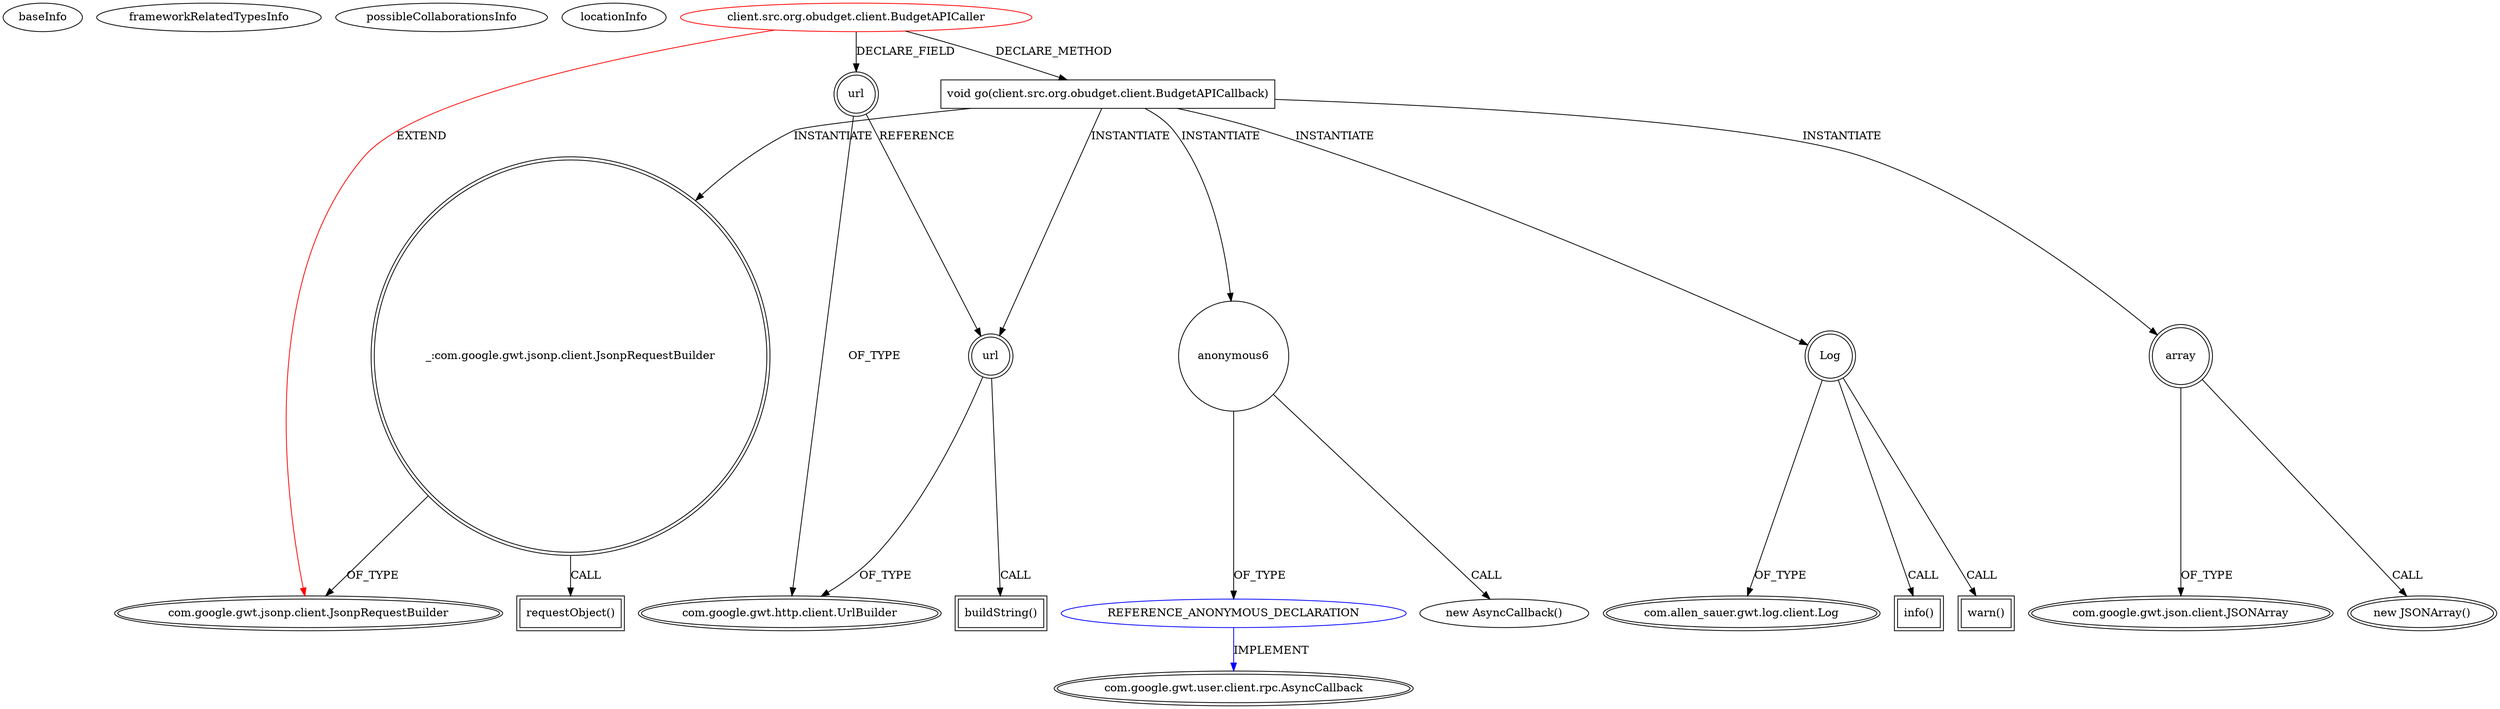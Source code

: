 digraph {
baseInfo[graphId=1172,category="extension_graph",isAnonymous=false,possibleRelation=true]
frameworkRelatedTypesInfo[0="com.google.gwt.jsonp.client.JsonpRequestBuilder"]
possibleCollaborationsInfo[0="1172~CLIENT_METHOD_DECLARATION-INSTANTIATION-~com.google.gwt.jsonp.client.JsonpRequestBuilder ~com.google.gwt.user.client.rpc.AsyncCallback ~false~true"]
locationInfo[projectName="daonb-obudget",filePath="/daonb-obudget/obudget-master/src/client/src/org/obudget/client/BudgetAPICaller.java",contextSignature="BudgetAPICaller",graphId="1172"]
0[label="client.src.org.obudget.client.BudgetAPICaller",vertexType="ROOT_CLIENT_CLASS_DECLARATION",isFrameworkType=false,color=red]
1[label="com.google.gwt.jsonp.client.JsonpRequestBuilder",vertexType="FRAMEWORK_CLASS_TYPE",isFrameworkType=true,peripheries=2]
2[label="url",vertexType="FIELD_DECLARATION",isFrameworkType=true,peripheries=2,shape=circle]
3[label="com.google.gwt.http.client.UrlBuilder",vertexType="FRAMEWORK_CLASS_TYPE",isFrameworkType=true,peripheries=2]
21[label="void go(client.src.org.obudget.client.BudgetAPICallback)",vertexType="CLIENT_METHOD_DECLARATION",isFrameworkType=false,shape=box]
22[label="url",vertexType="VARIABLE_EXPRESION",isFrameworkType=true,peripheries=2,shape=circle]
23[label="buildString()",vertexType="INSIDE_CALL",isFrameworkType=true,peripheries=2,shape=box]
25[label="_:com.google.gwt.jsonp.client.JsonpRequestBuilder",vertexType="VARIABLE_EXPRESION",isFrameworkType=true,peripheries=2,shape=circle]
26[label="requestObject()",vertexType="INSIDE_CALL",isFrameworkType=true,peripheries=2,shape=box]
29[label="anonymous6",vertexType="VARIABLE_EXPRESION",isFrameworkType=false,shape=circle]
30[label="REFERENCE_ANONYMOUS_DECLARATION",vertexType="REFERENCE_ANONYMOUS_DECLARATION",isFrameworkType=false,color=blue]
31[label="com.google.gwt.user.client.rpc.AsyncCallback",vertexType="FRAMEWORK_INTERFACE_TYPE",isFrameworkType=true,peripheries=2]
28[label="new AsyncCallback()",vertexType="CONSTRUCTOR_CALL",isFrameworkType=false]
32[label="Log",vertexType="VARIABLE_EXPRESION",isFrameworkType=true,peripheries=2,shape=circle]
34[label="com.allen_sauer.gwt.log.client.Log",vertexType="FRAMEWORK_CLASS_TYPE",isFrameworkType=true,peripheries=2]
33[label="info()",vertexType="INSIDE_CALL",isFrameworkType=true,peripheries=2,shape=box]
36[label="array",vertexType="VARIABLE_EXPRESION",isFrameworkType=true,peripheries=2,shape=circle]
37[label="com.google.gwt.json.client.JSONArray",vertexType="FRAMEWORK_CLASS_TYPE",isFrameworkType=true,peripheries=2]
35[label="new JSONArray()",vertexType="CONSTRUCTOR_CALL",isFrameworkType=true,peripheries=2]
39[label="warn()",vertexType="INSIDE_CALL",isFrameworkType=true,peripheries=2,shape=box]
0->1[label="EXTEND",color=red]
0->2[label="DECLARE_FIELD"]
2->3[label="OF_TYPE"]
0->21[label="DECLARE_METHOD"]
21->22[label="INSTANTIATE"]
2->22[label="REFERENCE"]
22->3[label="OF_TYPE"]
22->23[label="CALL"]
21->25[label="INSTANTIATE"]
25->1[label="OF_TYPE"]
25->26[label="CALL"]
21->29[label="INSTANTIATE"]
30->31[label="IMPLEMENT",color=blue]
29->30[label="OF_TYPE"]
29->28[label="CALL"]
21->32[label="INSTANTIATE"]
32->34[label="OF_TYPE"]
32->33[label="CALL"]
21->36[label="INSTANTIATE"]
36->37[label="OF_TYPE"]
36->35[label="CALL"]
32->39[label="CALL"]
}
